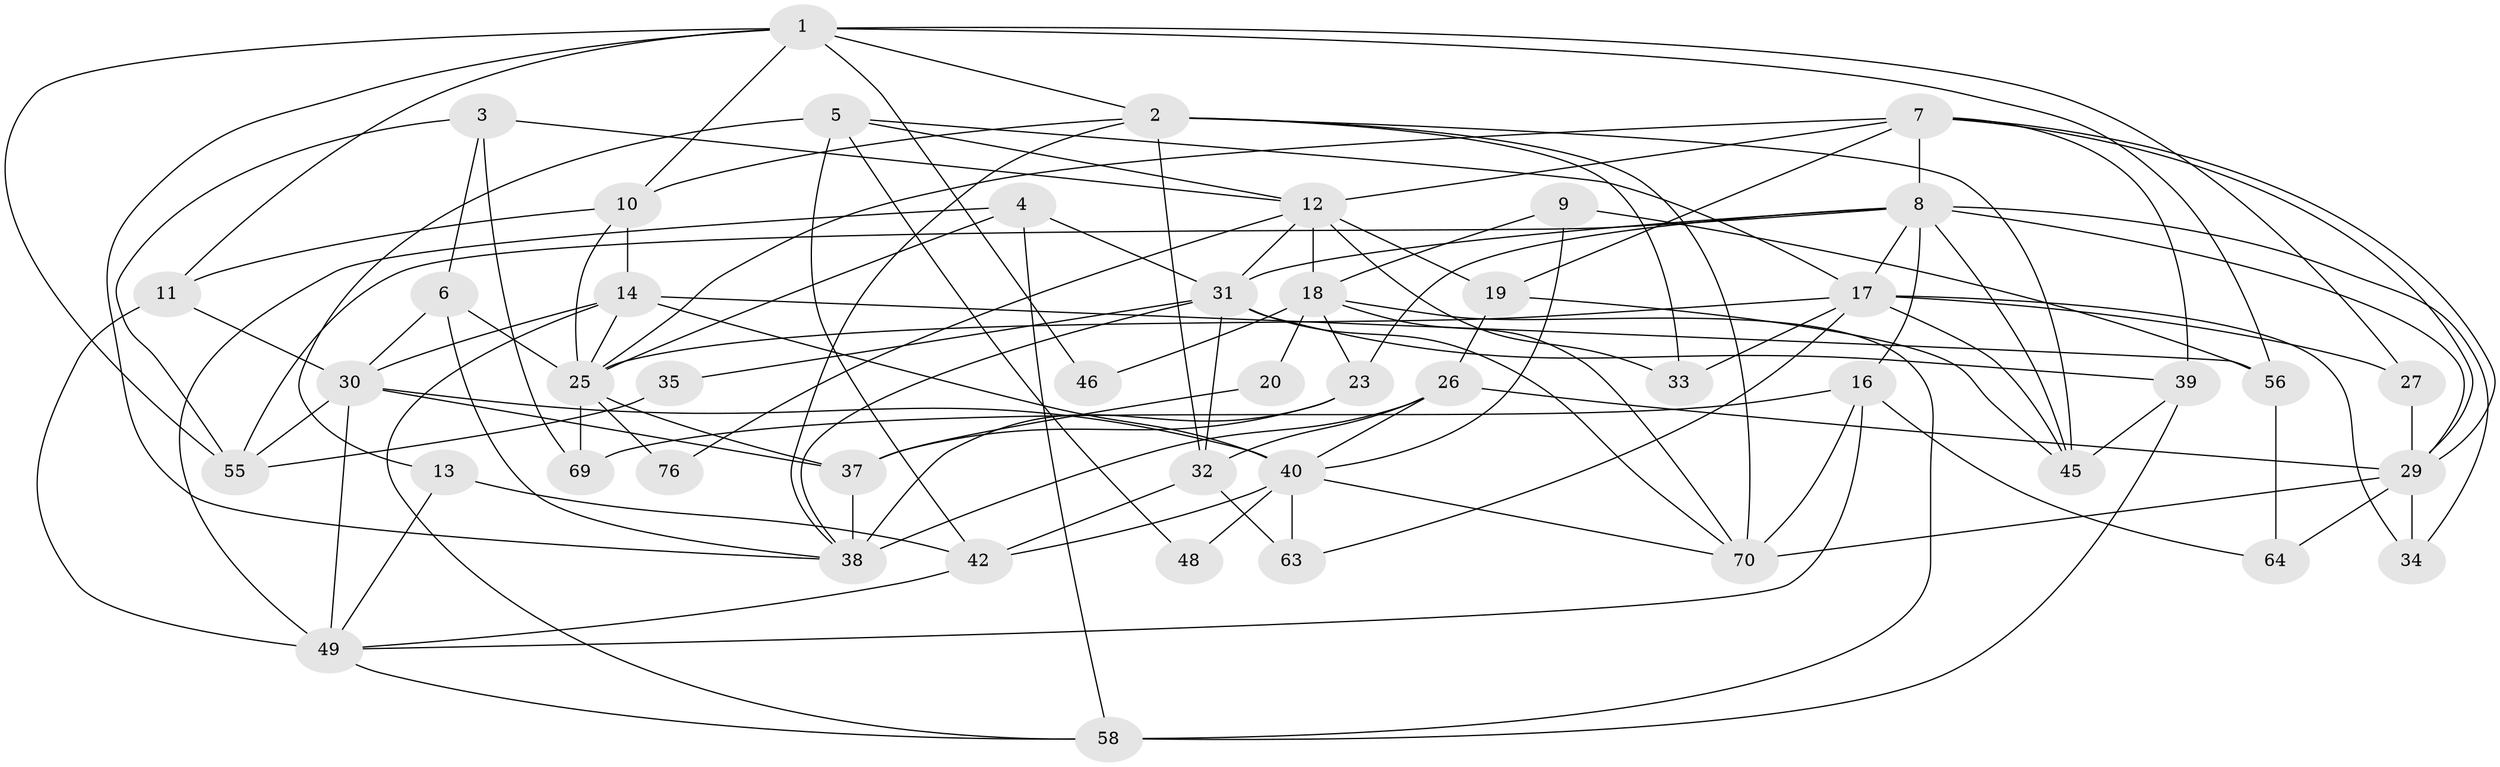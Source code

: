 // original degree distribution, {6: 0.11688311688311688, 5: 0.1038961038961039, 3: 0.2597402597402597, 4: 0.3116883116883117, 2: 0.14285714285714285, 7: 0.05194805194805195, 8: 0.012987012987012988}
// Generated by graph-tools (version 1.1) at 2025/11/02/27/25 16:11:24]
// undirected, 47 vertices, 118 edges
graph export_dot {
graph [start="1"]
  node [color=gray90,style=filled];
  1 [super="+53"];
  2 [super="+72"];
  3 [super="+68"];
  4 [super="+22"];
  5 [super="+21"];
  6;
  7 [super="+74"];
  8 [super="+36"];
  9 [super="+51"];
  10 [super="+15"];
  11;
  12 [super="+66"];
  13;
  14 [super="+43"];
  16 [super="+28"];
  17 [super="+71"];
  18 [super="+24"];
  19 [super="+44"];
  20;
  23 [super="+61"];
  25 [super="+52"];
  26 [super="+50"];
  27 [super="+41"];
  29 [super="+75"];
  30 [super="+67"];
  31 [super="+77"];
  32 [super="+47"];
  33;
  34;
  35;
  37 [super="+60"];
  38 [super="+54"];
  39;
  40 [super="+73"];
  42;
  45 [super="+59"];
  46;
  48;
  49 [super="+57"];
  55;
  56 [super="+62"];
  58 [super="+65"];
  63;
  64;
  69;
  70;
  76;
  1 -- 2;
  1 -- 55;
  1 -- 38;
  1 -- 10;
  1 -- 56;
  1 -- 11;
  1 -- 46;
  1 -- 27;
  2 -- 33;
  2 -- 45;
  2 -- 38;
  2 -- 32;
  2 -- 10;
  2 -- 70;
  3 -- 69;
  3 -- 6;
  3 -- 55;
  3 -- 12;
  4 -- 58;
  4 -- 31;
  4 -- 25;
  4 -- 49;
  5 -- 42;
  5 -- 12;
  5 -- 48;
  5 -- 13;
  5 -- 17;
  6 -- 30;
  6 -- 25;
  6 -- 38;
  7 -- 29;
  7 -- 29;
  7 -- 39;
  7 -- 12;
  7 -- 19;
  7 -- 25;
  7 -- 8;
  8 -- 23;
  8 -- 55;
  8 -- 29;
  8 -- 31;
  8 -- 16;
  8 -- 17;
  8 -- 34;
  8 -- 45;
  9 -- 56;
  9 -- 18;
  9 -- 40;
  10 -- 11;
  10 -- 14;
  10 -- 25;
  11 -- 30;
  11 -- 49;
  12 -- 33;
  12 -- 18 [weight=2];
  12 -- 31;
  12 -- 76;
  12 -- 19;
  13 -- 42;
  13 -- 49;
  14 -- 25;
  14 -- 58;
  14 -- 40;
  14 -- 56;
  14 -- 30;
  16 -- 69;
  16 -- 64;
  16 -- 70;
  16 -- 49;
  17 -- 25;
  17 -- 33;
  17 -- 34;
  17 -- 27;
  17 -- 45;
  17 -- 63;
  18 -- 70;
  18 -- 46;
  18 -- 20;
  18 -- 58;
  18 -- 23;
  19 -- 45;
  19 -- 26;
  20 -- 37;
  23 -- 37;
  23 -- 38 [weight=2];
  25 -- 76;
  25 -- 69;
  25 -- 37;
  26 -- 40;
  26 -- 32 [weight=2];
  26 -- 29;
  26 -- 38 [weight=2];
  27 -- 29;
  29 -- 64;
  29 -- 34;
  29 -- 70;
  30 -- 37 [weight=2];
  30 -- 40;
  30 -- 55;
  30 -- 49;
  31 -- 70;
  31 -- 35;
  31 -- 32;
  31 -- 39;
  31 -- 38;
  32 -- 42;
  32 -- 63;
  35 -- 55;
  37 -- 38;
  39 -- 58;
  39 -- 45;
  40 -- 63;
  40 -- 70;
  40 -- 42;
  40 -- 48;
  42 -- 49 [weight=2];
  49 -- 58;
  56 -- 64;
}
